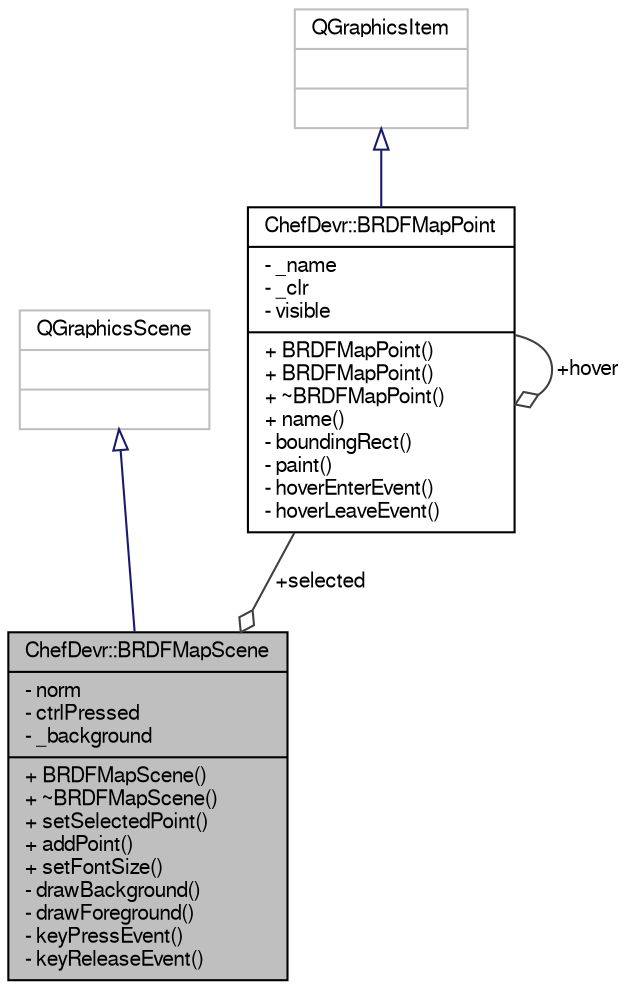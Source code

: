 digraph "ChefDevr::BRDFMapScene"
{
 // LATEX_PDF_SIZE
  edge [fontname="FreeSans",fontsize="10",labelfontname="FreeSans",labelfontsize="10"];
  node [fontname="FreeSans",fontsize="10",shape=record];
  Node2 [label="{ChefDevr::BRDFMapScene\n|- norm\l- ctrlPressed\l- _background\l|+ BRDFMapScene()\l+ ~BRDFMapScene()\l+ setSelectedPoint()\l+ addPoint()\l+ setFontSize()\l- drawBackground()\l- drawForeground()\l- keyPressEvent()\l- keyReleaseEvent()\l}",height=0.2,width=0.4,color="black", fillcolor="grey75", style="filled", fontcolor="black",tooltip="Widget that allows choosing a BRDF by providing a latent space representation."];
  Node3 -> Node2 [dir="back",color="midnightblue",fontsize="10",style="solid",arrowtail="onormal",fontname="FreeSans"];
  Node3 [label="{QGraphicsScene\n||}",height=0.2,width=0.4,color="grey75", fillcolor="white", style="filled",tooltip=" "];
  Node4 -> Node2 [color="grey25",fontsize="10",style="solid",label=" +selected" ,arrowhead="odiamond",fontname="FreeSans"];
  Node4 [label="{ChefDevr::BRDFMapPoint\n|- _name\l- _clr\l- visible\l|+ BRDFMapPoint()\l+ BRDFMapPoint()\l+ ~BRDFMapPoint()\l+ name()\l- boundingRect()\l- paint()\l- hoverEnterEvent()\l- hoverLeaveEvent()\l}",height=0.2,width=0.4,color="black", fillcolor="white", style="filled",URL="$class_chef_devr_1_1_b_r_d_f_map_point.html",tooltip="Point on the BRDFMap corresponding to a BRDF."];
  Node5 -> Node4 [dir="back",color="midnightblue",fontsize="10",style="solid",arrowtail="onormal",fontname="FreeSans"];
  Node5 [label="{QGraphicsItem\n||}",height=0.2,width=0.4,color="grey75", fillcolor="white", style="filled",tooltip=" "];
  Node4 -> Node4 [color="grey25",fontsize="10",style="solid",label=" +hover" ,arrowhead="odiamond",fontname="FreeSans"];
}
